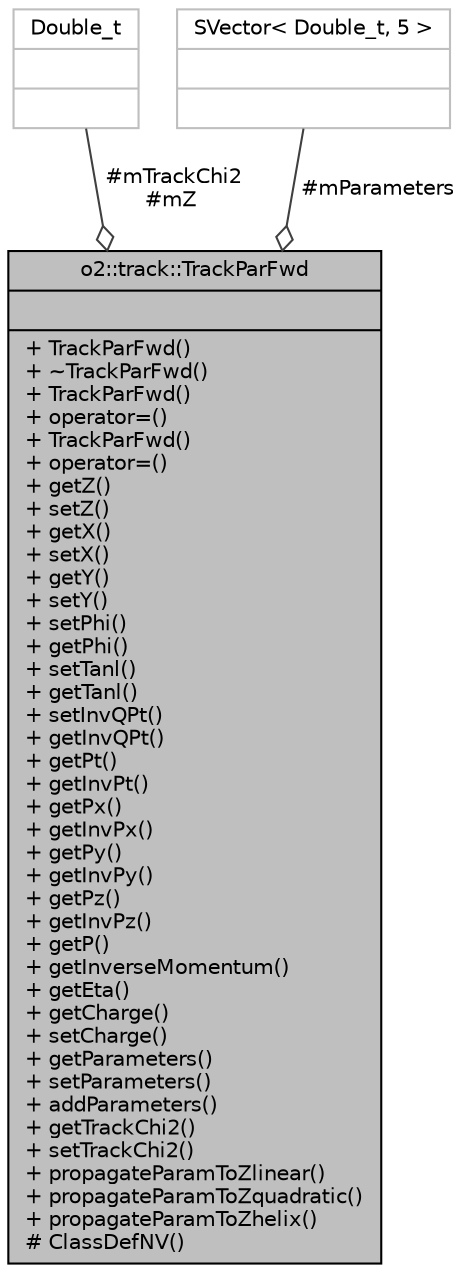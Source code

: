 digraph "o2::track::TrackParFwd"
{
 // INTERACTIVE_SVG=YES
  bgcolor="transparent";
  edge [fontname="Helvetica",fontsize="10",labelfontname="Helvetica",labelfontsize="10"];
  node [fontname="Helvetica",fontsize="10",shape=record];
  Node6 [label="{o2::track::TrackParFwd\n||+ TrackParFwd()\l+ ~TrackParFwd()\l+ TrackParFwd()\l+ operator=()\l+ TrackParFwd()\l+ operator=()\l+ getZ()\l+ setZ()\l+ getX()\l+ setX()\l+ getY()\l+ setY()\l+ setPhi()\l+ getPhi()\l+ setTanl()\l+ getTanl()\l+ setInvQPt()\l+ getInvQPt()\l+ getPt()\l+ getInvPt()\l+ getPx()\l+ getInvPx()\l+ getPy()\l+ getInvPy()\l+ getPz()\l+ getInvPz()\l+ getP()\l+ getInverseMomentum()\l+ getEta()\l+ getCharge()\l+ setCharge()\l+ getParameters()\l+ setParameters()\l+ addParameters()\l+ getTrackChi2()\l+ setTrackChi2()\l+ propagateParamToZlinear()\l+ propagateParamToZquadratic()\l+ propagateParamToZhelix()\l# ClassDefNV()\l}",height=0.2,width=0.4,color="black", fillcolor="grey75", style="filled", fontcolor="black"];
  Node7 -> Node6 [color="grey25",fontsize="10",style="solid",label=" #mTrackChi2\n#mZ" ,arrowhead="odiamond",fontname="Helvetica"];
  Node7 [label="{Double_t\n||}",height=0.2,width=0.4,color="grey75"];
  Node8 -> Node6 [color="grey25",fontsize="10",style="solid",label=" #mParameters" ,arrowhead="odiamond",fontname="Helvetica"];
  Node8 [label="{SVector\< Double_t, 5 \>\n||}",height=0.2,width=0.4,color="grey75"];
}
